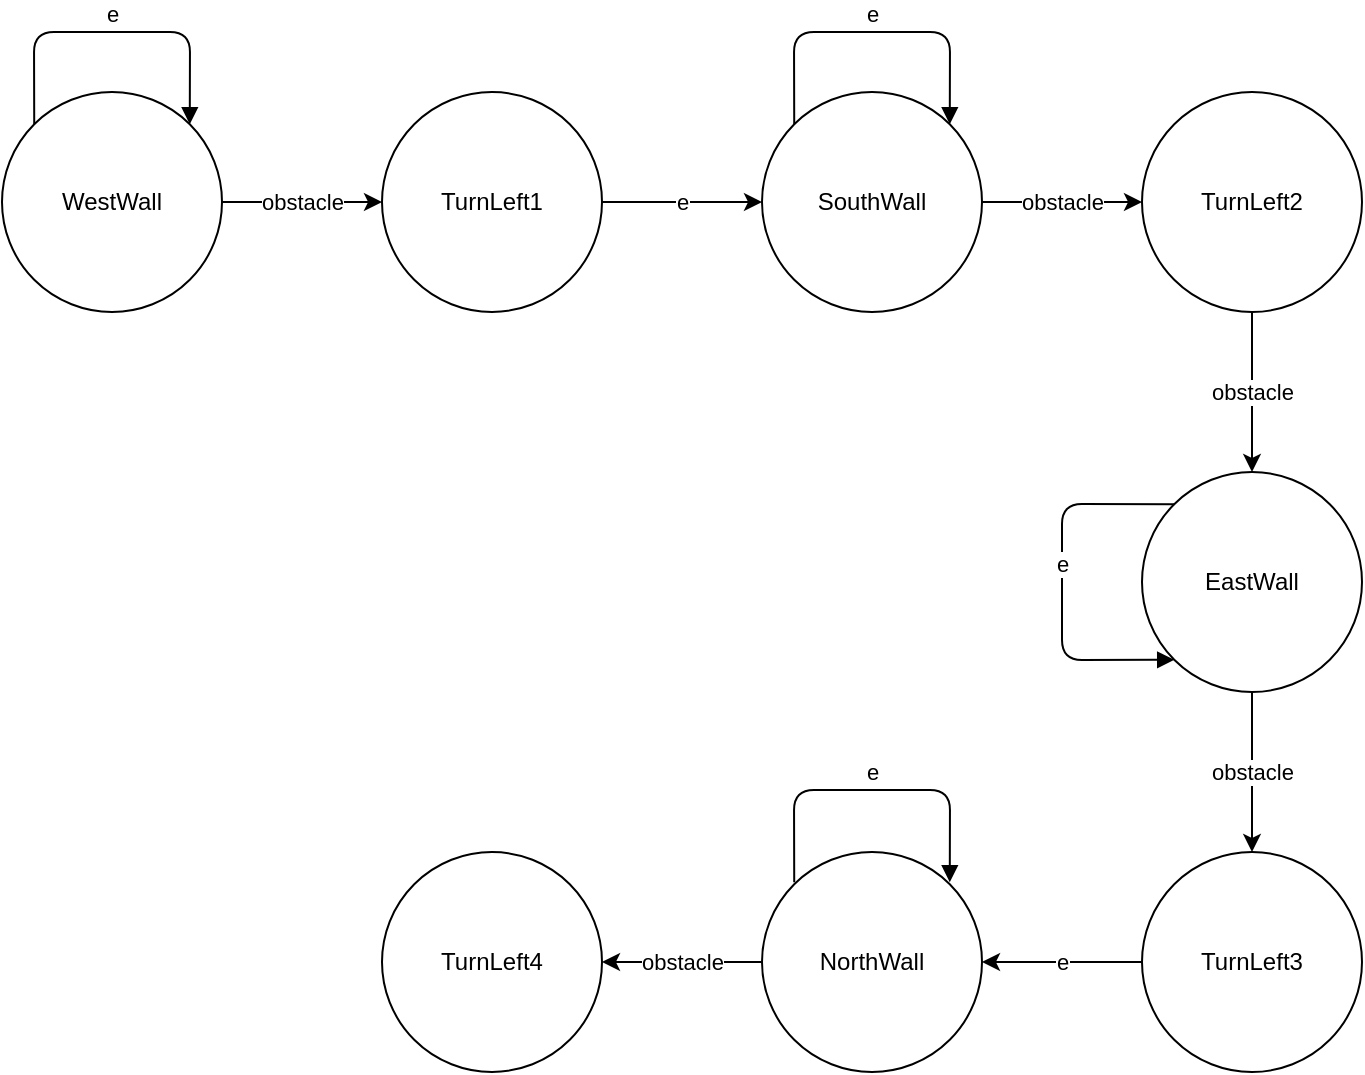 <mxfile version="11.3.0" type="device" pages="1"><diagram id="ujRG0cHf16cYKZkhTzXX" name="Page-1"><mxGraphModel dx="854" dy="504" grid="1" gridSize="10" guides="1" tooltips="1" connect="1" arrows="1" fold="1" page="1" pageScale="1" pageWidth="827" pageHeight="1169" math="0" shadow="0"><root><mxCell id="0"/><mxCell id="1" parent="0"/><mxCell id="JSMILFw2gSoj5mq20M4O-3" value="obstacle" style="edgeStyle=orthogonalEdgeStyle;rounded=0;orthogonalLoop=1;jettySize=auto;html=1;" edge="1" parent="1" source="JSMILFw2gSoj5mq20M4O-1" target="JSMILFw2gSoj5mq20M4O-2"><mxGeometry relative="1" as="geometry"/></mxCell><mxCell id="JSMILFw2gSoj5mq20M4O-1" value="WestWall" style="ellipse;whiteSpace=wrap;html=1;" vertex="1" parent="1"><mxGeometry x="40" y="80" width="110" height="110" as="geometry"/></mxCell><mxCell id="JSMILFw2gSoj5mq20M4O-5" value="e" style="edgeStyle=orthogonalEdgeStyle;rounded=0;orthogonalLoop=1;jettySize=auto;html=1;" edge="1" parent="1" source="JSMILFw2gSoj5mq20M4O-2" target="JSMILFw2gSoj5mq20M4O-4"><mxGeometry relative="1" as="geometry"/></mxCell><mxCell id="JSMILFw2gSoj5mq20M4O-2" value="TurnLeft1" style="ellipse;whiteSpace=wrap;html=1;" vertex="1" parent="1"><mxGeometry x="230" y="80" width="110" height="110" as="geometry"/></mxCell><mxCell id="JSMILFw2gSoj5mq20M4O-7" value="obstacle" style="edgeStyle=orthogonalEdgeStyle;rounded=0;orthogonalLoop=1;jettySize=auto;html=1;" edge="1" parent="1" source="JSMILFw2gSoj5mq20M4O-4" target="JSMILFw2gSoj5mq20M4O-6"><mxGeometry relative="1" as="geometry"/></mxCell><mxCell id="JSMILFw2gSoj5mq20M4O-4" value="SouthWall" style="ellipse;whiteSpace=wrap;html=1;" vertex="1" parent="1"><mxGeometry x="420" y="80" width="110" height="110" as="geometry"/></mxCell><mxCell id="JSMILFw2gSoj5mq20M4O-9" value="obstacle" style="edgeStyle=orthogonalEdgeStyle;rounded=0;orthogonalLoop=1;jettySize=auto;html=1;" edge="1" parent="1" source="JSMILFw2gSoj5mq20M4O-6" target="JSMILFw2gSoj5mq20M4O-8"><mxGeometry relative="1" as="geometry"/></mxCell><mxCell id="JSMILFw2gSoj5mq20M4O-6" value="TurnLeft2" style="ellipse;whiteSpace=wrap;html=1;" vertex="1" parent="1"><mxGeometry x="610" y="80" width="110" height="110" as="geometry"/></mxCell><mxCell id="JSMILFw2gSoj5mq20M4O-11" value="obstacle" style="edgeStyle=orthogonalEdgeStyle;rounded=0;orthogonalLoop=1;jettySize=auto;html=1;" edge="1" parent="1" source="JSMILFw2gSoj5mq20M4O-8" target="JSMILFw2gSoj5mq20M4O-10"><mxGeometry relative="1" as="geometry"/></mxCell><mxCell id="JSMILFw2gSoj5mq20M4O-8" value="EastWall" style="ellipse;whiteSpace=wrap;html=1;" vertex="1" parent="1"><mxGeometry x="610" y="270" width="110" height="110" as="geometry"/></mxCell><mxCell id="JSMILFw2gSoj5mq20M4O-13" value="e" style="edgeStyle=orthogonalEdgeStyle;rounded=0;orthogonalLoop=1;jettySize=auto;html=1;" edge="1" parent="1" source="JSMILFw2gSoj5mq20M4O-10" target="JSMILFw2gSoj5mq20M4O-12"><mxGeometry relative="1" as="geometry"/></mxCell><mxCell id="JSMILFw2gSoj5mq20M4O-10" value="TurnLeft3" style="ellipse;whiteSpace=wrap;html=1;" vertex="1" parent="1"><mxGeometry x="610" y="460" width="110" height="110" as="geometry"/></mxCell><mxCell id="JSMILFw2gSoj5mq20M4O-15" value="obstacle" style="edgeStyle=orthogonalEdgeStyle;rounded=0;orthogonalLoop=1;jettySize=auto;html=1;" edge="1" parent="1" source="JSMILFw2gSoj5mq20M4O-12" target="JSMILFw2gSoj5mq20M4O-14"><mxGeometry relative="1" as="geometry"/></mxCell><mxCell id="JSMILFw2gSoj5mq20M4O-12" value="NorthWall" style="ellipse;whiteSpace=wrap;html=1;" vertex="1" parent="1"><mxGeometry x="420" y="460" width="110" height="110" as="geometry"/></mxCell><mxCell id="JSMILFw2gSoj5mq20M4O-14" value="TurnLeft4" style="ellipse;whiteSpace=wrap;html=1;" vertex="1" parent="1"><mxGeometry x="230" y="460" width="110" height="110" as="geometry"/></mxCell><mxCell id="JSMILFw2gSoj5mq20M4O-16" value="e" style="html=1;verticalAlign=bottom;endArrow=block;exitX=0;exitY=0;exitDx=0;exitDy=0;entryX=1;entryY=0;entryDx=0;entryDy=0;" edge="1" parent="1" source="JSMILFw2gSoj5mq20M4O-1" target="JSMILFw2gSoj5mq20M4O-1"><mxGeometry width="80" relative="1" as="geometry"><mxPoint x="60" y="60" as="sourcePoint"/><mxPoint x="140" y="60" as="targetPoint"/><Array as="points"><mxPoint x="56" y="50"/><mxPoint x="134" y="50"/></Array></mxGeometry></mxCell><mxCell id="JSMILFw2gSoj5mq20M4O-17" value="e" style="html=1;verticalAlign=bottom;endArrow=block;exitX=0;exitY=0;exitDx=0;exitDy=0;entryX=1;entryY=0;entryDx=0;entryDy=0;" edge="1" parent="1"><mxGeometry width="80" relative="1" as="geometry"><mxPoint x="436.109" y="96.109" as="sourcePoint"/><mxPoint x="513.891" y="96.109" as="targetPoint"/><Array as="points"><mxPoint x="436" y="50"/><mxPoint x="514" y="50"/></Array></mxGeometry></mxCell><mxCell id="JSMILFw2gSoj5mq20M4O-18" value="e" style="html=1;verticalAlign=bottom;endArrow=block;exitX=0;exitY=0;exitDx=0;exitDy=0;entryX=1;entryY=0;entryDx=0;entryDy=0;" edge="1" parent="1"><mxGeometry width="80" relative="1" as="geometry"><mxPoint x="436.109" y="475.109" as="sourcePoint"/><mxPoint x="513.891" y="475.109" as="targetPoint"/><Array as="points"><mxPoint x="436" y="429"/><mxPoint x="514" y="429"/></Array></mxGeometry></mxCell><mxCell id="JSMILFw2gSoj5mq20M4O-19" value="e" style="html=1;verticalAlign=bottom;endArrow=block;exitX=0;exitY=0;exitDx=0;exitDy=0;entryX=0;entryY=1;entryDx=0;entryDy=0;" edge="1" parent="1" source="JSMILFw2gSoj5mq20M4O-8" target="JSMILFw2gSoj5mq20M4O-8"><mxGeometry width="80" relative="1" as="geometry"><mxPoint x="597.891" y="336.109" as="sourcePoint"/><mxPoint x="520.109" y="336.109" as="targetPoint"/><Array as="points"><mxPoint x="570" y="286"/><mxPoint x="570" y="364"/></Array></mxGeometry></mxCell></root></mxGraphModel></diagram></mxfile>